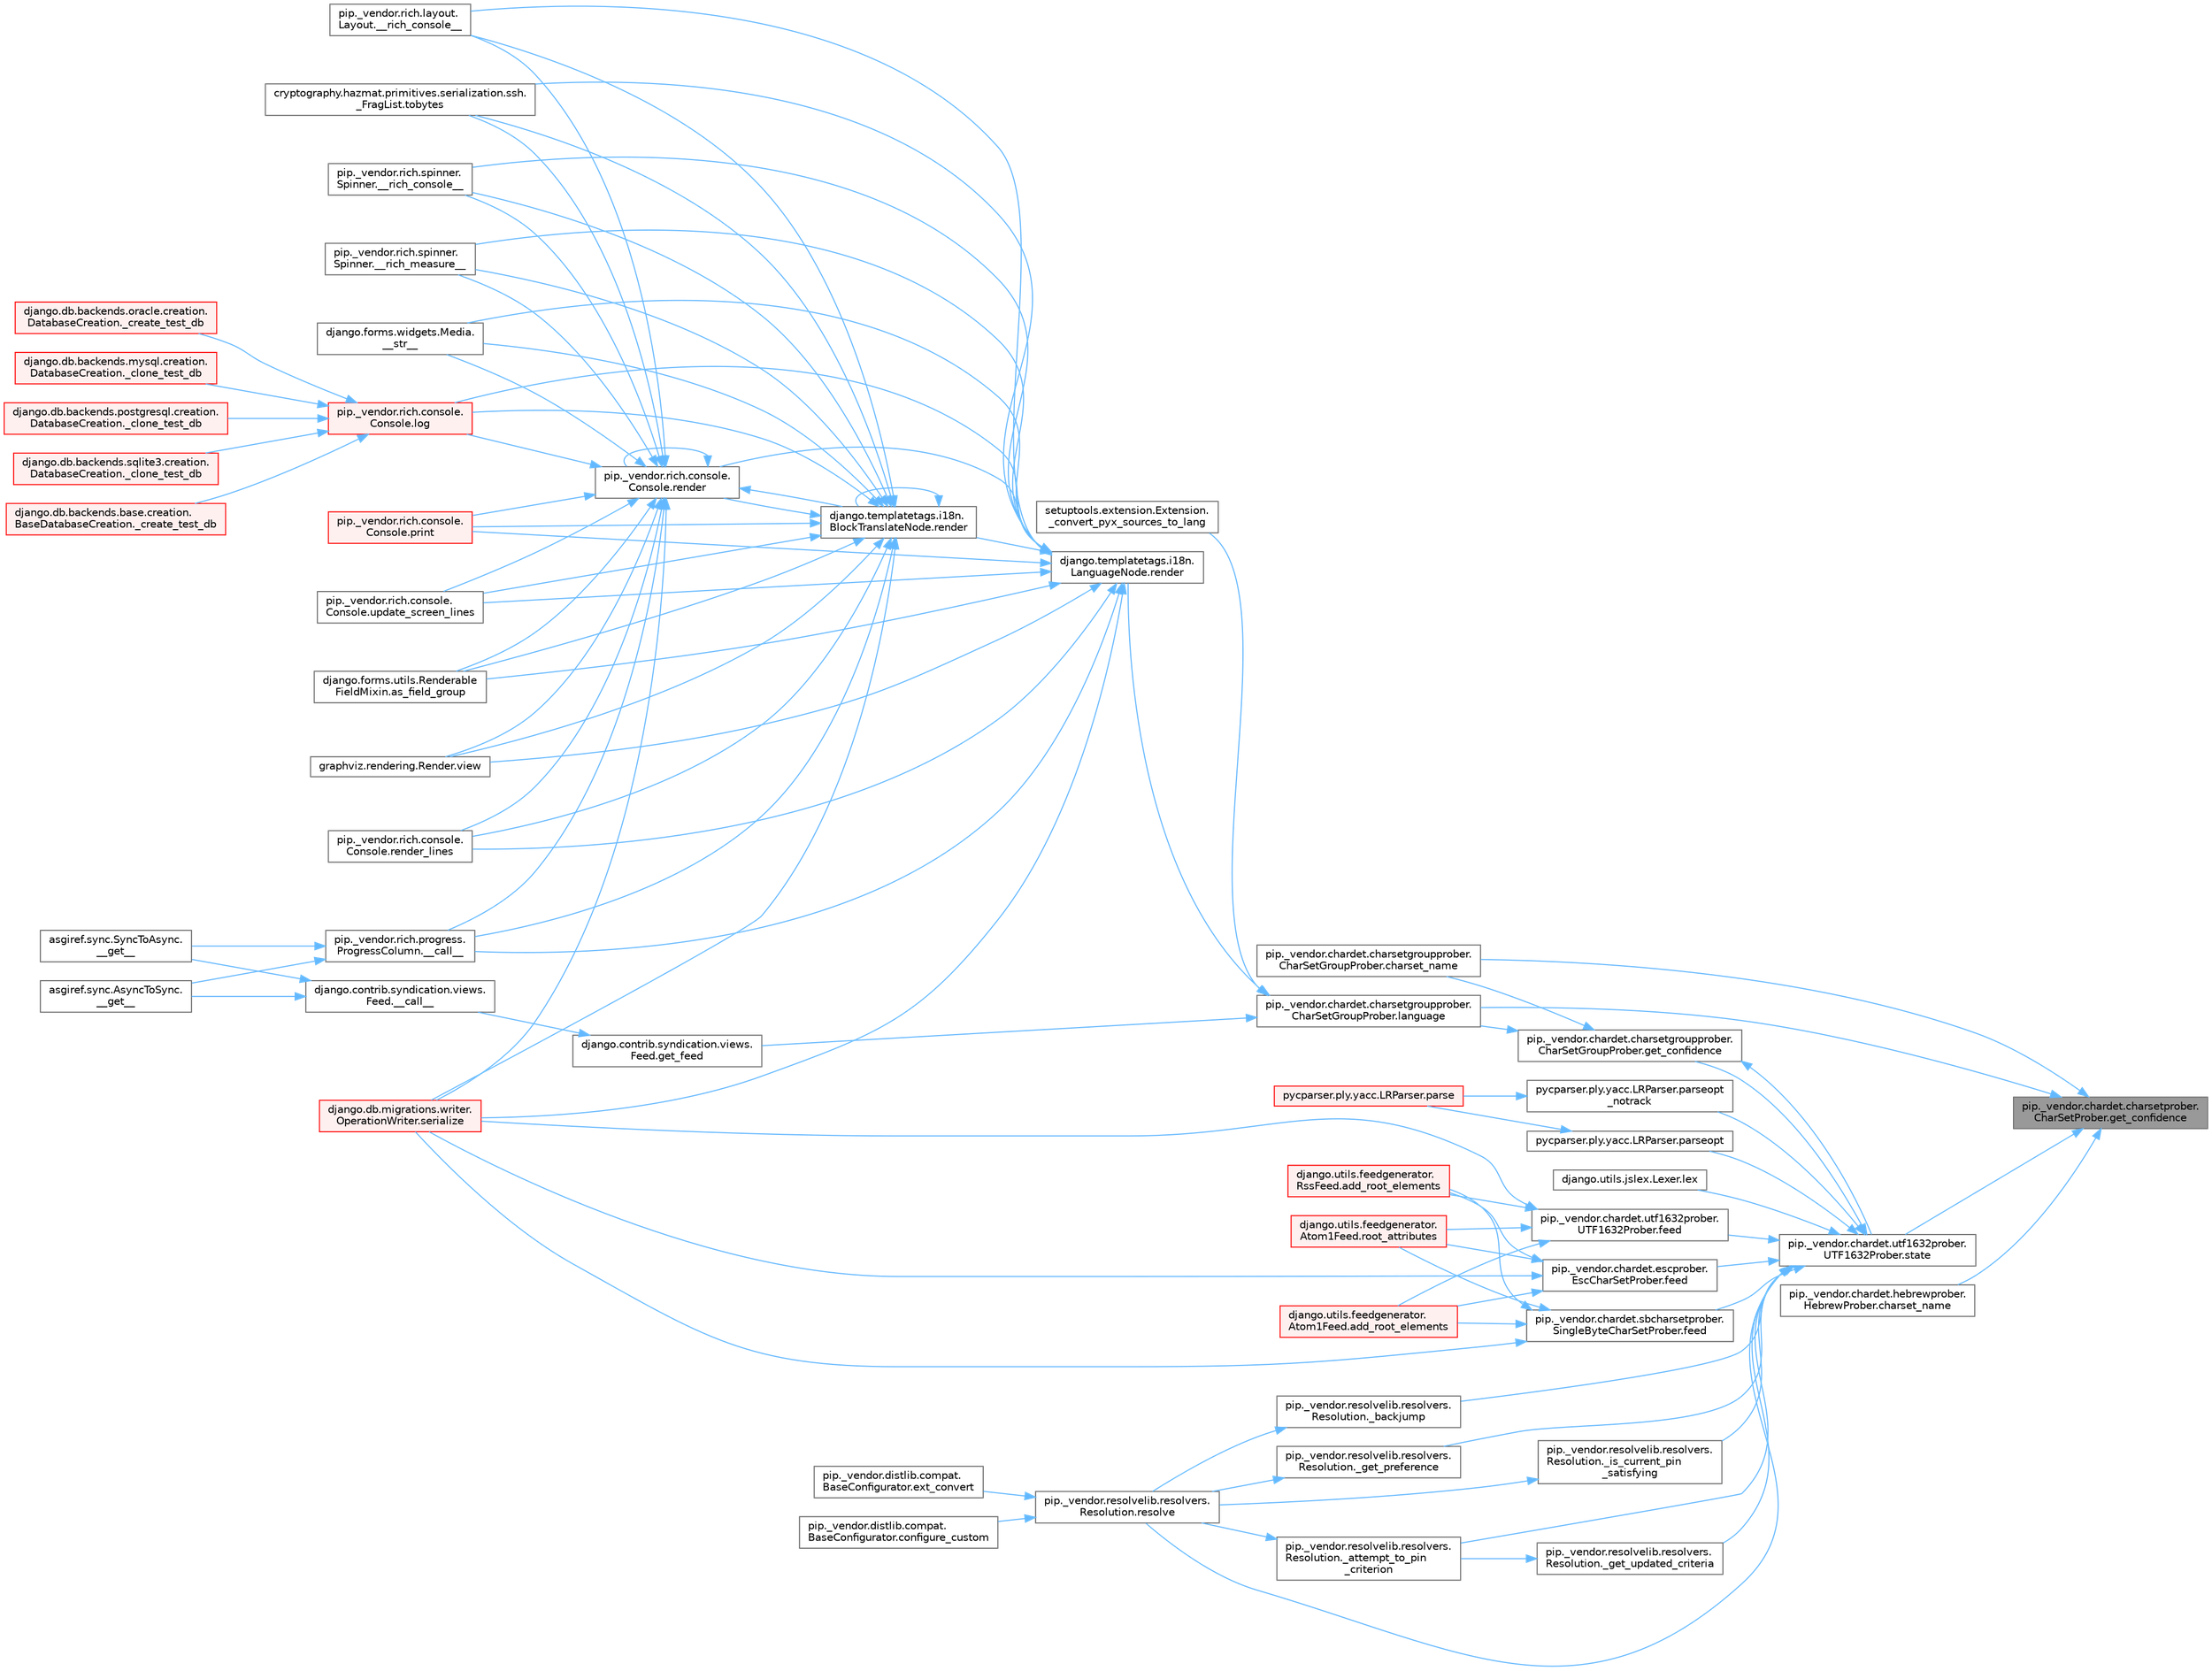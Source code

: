digraph "pip._vendor.chardet.charsetprober.CharSetProber.get_confidence"
{
 // LATEX_PDF_SIZE
  bgcolor="transparent";
  edge [fontname=Helvetica,fontsize=10,labelfontname=Helvetica,labelfontsize=10];
  node [fontname=Helvetica,fontsize=10,shape=box,height=0.2,width=0.4];
  rankdir="RL";
  Node1 [id="Node000001",label="pip._vendor.chardet.charsetprober.\lCharSetProber.get_confidence",height=0.2,width=0.4,color="gray40", fillcolor="grey60", style="filled", fontcolor="black",tooltip=" "];
  Node1 -> Node2 [id="edge1_Node000001_Node000002",dir="back",color="steelblue1",style="solid",tooltip=" "];
  Node2 [id="Node000002",label="pip._vendor.chardet.charsetgroupprober.\lCharSetGroupProber.charset_name",height=0.2,width=0.4,color="grey40", fillcolor="white", style="filled",URL="$classpip_1_1__vendor_1_1chardet_1_1charsetgroupprober_1_1_char_set_group_prober.html#a72f1a7ffc65aedd4c2fb9c1eb05249cf",tooltip=" "];
  Node1 -> Node3 [id="edge2_Node000001_Node000003",dir="back",color="steelblue1",style="solid",tooltip=" "];
  Node3 [id="Node000003",label="pip._vendor.chardet.hebrewprober.\lHebrewProber.charset_name",height=0.2,width=0.4,color="grey40", fillcolor="white", style="filled",URL="$classpip_1_1__vendor_1_1chardet_1_1hebrewprober_1_1_hebrew_prober.html#ab806b34333d18173da5e10781cfe9c3c",tooltip=" "];
  Node1 -> Node4 [id="edge3_Node000001_Node000004",dir="back",color="steelblue1",style="solid",tooltip=" "];
  Node4 [id="Node000004",label="pip._vendor.chardet.charsetgroupprober.\lCharSetGroupProber.language",height=0.2,width=0.4,color="grey40", fillcolor="white", style="filled",URL="$classpip_1_1__vendor_1_1chardet_1_1charsetgroupprober_1_1_char_set_group_prober.html#a4eed2755176d79c1d176c7500400f899",tooltip=" "];
  Node4 -> Node5 [id="edge4_Node000004_Node000005",dir="back",color="steelblue1",style="solid",tooltip=" "];
  Node5 [id="Node000005",label="setuptools.extension.Extension.\l_convert_pyx_sources_to_lang",height=0.2,width=0.4,color="grey40", fillcolor="white", style="filled",URL="$classsetuptools_1_1extension_1_1_extension.html#aaf601d7106ef472a4913e4bacd039c2a",tooltip=" "];
  Node4 -> Node6 [id="edge5_Node000004_Node000006",dir="back",color="steelblue1",style="solid",tooltip=" "];
  Node6 [id="Node000006",label="django.contrib.syndication.views.\lFeed.get_feed",height=0.2,width=0.4,color="grey40", fillcolor="white", style="filled",URL="$classdjango_1_1contrib_1_1syndication_1_1views_1_1_feed.html#a22e9036857876e13966fd7f846ae909d",tooltip=" "];
  Node6 -> Node7 [id="edge6_Node000006_Node000007",dir="back",color="steelblue1",style="solid",tooltip=" "];
  Node7 [id="Node000007",label="django.contrib.syndication.views.\lFeed.__call__",height=0.2,width=0.4,color="grey40", fillcolor="white", style="filled",URL="$classdjango_1_1contrib_1_1syndication_1_1views_1_1_feed.html#ac7a9680a1b709d8eb37ae3c6ce000220",tooltip=" "];
  Node7 -> Node8 [id="edge7_Node000007_Node000008",dir="back",color="steelblue1",style="solid",tooltip=" "];
  Node8 [id="Node000008",label="asgiref.sync.AsyncToSync.\l__get__",height=0.2,width=0.4,color="grey40", fillcolor="white", style="filled",URL="$classasgiref_1_1sync_1_1_async_to_sync.html#a23e9ef7a73da98dad9e3f4e65846969b",tooltip=" "];
  Node7 -> Node9 [id="edge8_Node000007_Node000009",dir="back",color="steelblue1",style="solid",tooltip=" "];
  Node9 [id="Node000009",label="asgiref.sync.SyncToAsync.\l__get__",height=0.2,width=0.4,color="grey40", fillcolor="white", style="filled",URL="$classasgiref_1_1sync_1_1_sync_to_async.html#aebdfbe3f01079a529fd2f39810597381",tooltip=" "];
  Node4 -> Node10 [id="edge9_Node000004_Node000010",dir="back",color="steelblue1",style="solid",tooltip=" "];
  Node10 [id="Node000010",label="django.templatetags.i18n.\lLanguageNode.render",height=0.2,width=0.4,color="grey40", fillcolor="white", style="filled",URL="$classdjango_1_1templatetags_1_1i18n_1_1_language_node.html#a2c88f345e9d8623bafaa4eb5efdefa84",tooltip=" "];
  Node10 -> Node11 [id="edge10_Node000010_Node000011",dir="back",color="steelblue1",style="solid",tooltip=" "];
  Node11 [id="Node000011",label="pip._vendor.rich.progress.\lProgressColumn.__call__",height=0.2,width=0.4,color="grey40", fillcolor="white", style="filled",URL="$classpip_1_1__vendor_1_1rich_1_1progress_1_1_progress_column.html#ae0c399be74222f949edb0fa5324cf6ea",tooltip=" "];
  Node11 -> Node8 [id="edge11_Node000011_Node000008",dir="back",color="steelblue1",style="solid",tooltip=" "];
  Node11 -> Node9 [id="edge12_Node000011_Node000009",dir="back",color="steelblue1",style="solid",tooltip=" "];
  Node10 -> Node12 [id="edge13_Node000010_Node000012",dir="back",color="steelblue1",style="solid",tooltip=" "];
  Node12 [id="Node000012",label="pip._vendor.rich.layout.\lLayout.__rich_console__",height=0.2,width=0.4,color="grey40", fillcolor="white", style="filled",URL="$classpip_1_1__vendor_1_1rich_1_1layout_1_1_layout.html#ac39cb3d17d2b0324ee1b0dada41a3ebd",tooltip=" "];
  Node10 -> Node13 [id="edge14_Node000010_Node000013",dir="back",color="steelblue1",style="solid",tooltip=" "];
  Node13 [id="Node000013",label="pip._vendor.rich.spinner.\lSpinner.__rich_console__",height=0.2,width=0.4,color="grey40", fillcolor="white", style="filled",URL="$classpip_1_1__vendor_1_1rich_1_1spinner_1_1_spinner.html#a6883d8dced19ac48d4dfc74f776357fd",tooltip=" "];
  Node10 -> Node14 [id="edge15_Node000010_Node000014",dir="back",color="steelblue1",style="solid",tooltip=" "];
  Node14 [id="Node000014",label="pip._vendor.rich.spinner.\lSpinner.__rich_measure__",height=0.2,width=0.4,color="grey40", fillcolor="white", style="filled",URL="$classpip_1_1__vendor_1_1rich_1_1spinner_1_1_spinner.html#a89745682c823c44a31bae8e8d07869f5",tooltip=" "];
  Node10 -> Node15 [id="edge16_Node000010_Node000015",dir="back",color="steelblue1",style="solid",tooltip=" "];
  Node15 [id="Node000015",label="django.forms.widgets.Media.\l__str__",height=0.2,width=0.4,color="grey40", fillcolor="white", style="filled",URL="$classdjango_1_1forms_1_1widgets_1_1_media.html#ae1651710548a7d9f14f036d035012d21",tooltip=" "];
  Node10 -> Node16 [id="edge17_Node000010_Node000016",dir="back",color="steelblue1",style="solid",tooltip=" "];
  Node16 [id="Node000016",label="django.forms.utils.Renderable\lFieldMixin.as_field_group",height=0.2,width=0.4,color="grey40", fillcolor="white", style="filled",URL="$classdjango_1_1forms_1_1utils_1_1_renderable_field_mixin.html#a1e9a1b4f790ea694431554267fd5d74c",tooltip=" "];
  Node10 -> Node17 [id="edge18_Node000010_Node000017",dir="back",color="steelblue1",style="solid",tooltip=" "];
  Node17 [id="Node000017",label="pip._vendor.rich.console.\lConsole.log",height=0.2,width=0.4,color="red", fillcolor="#FFF0F0", style="filled",URL="$classpip_1_1__vendor_1_1rich_1_1console_1_1_console.html#af9c77e39f9413fc2b134c60cfa23b0f1",tooltip=" "];
  Node17 -> Node18 [id="edge19_Node000017_Node000018",dir="back",color="steelblue1",style="solid",tooltip=" "];
  Node18 [id="Node000018",label="django.db.backends.mysql.creation.\lDatabaseCreation._clone_test_db",height=0.2,width=0.4,color="red", fillcolor="#FFF0F0", style="filled",URL="$classdjango_1_1db_1_1backends_1_1mysql_1_1creation_1_1_database_creation.html#ab4d99b6a9b6a81141d0fba9440d91619",tooltip=" "];
  Node17 -> Node20 [id="edge20_Node000017_Node000020",dir="back",color="steelblue1",style="solid",tooltip=" "];
  Node20 [id="Node000020",label="django.db.backends.postgresql.creation.\lDatabaseCreation._clone_test_db",height=0.2,width=0.4,color="red", fillcolor="#FFF0F0", style="filled",URL="$classdjango_1_1db_1_1backends_1_1postgresql_1_1creation_1_1_database_creation.html#ab57e8a2ba94a8a4888fd435036b4c322",tooltip=" "];
  Node17 -> Node21 [id="edge21_Node000017_Node000021",dir="back",color="steelblue1",style="solid",tooltip=" "];
  Node21 [id="Node000021",label="django.db.backends.sqlite3.creation.\lDatabaseCreation._clone_test_db",height=0.2,width=0.4,color="red", fillcolor="#FFF0F0", style="filled",URL="$classdjango_1_1db_1_1backends_1_1sqlite3_1_1creation_1_1_database_creation.html#a43a28bd11187e2b0677fd0be7643387b",tooltip=" "];
  Node17 -> Node22 [id="edge22_Node000017_Node000022",dir="back",color="steelblue1",style="solid",tooltip=" "];
  Node22 [id="Node000022",label="django.db.backends.base.creation.\lBaseDatabaseCreation._create_test_db",height=0.2,width=0.4,color="red", fillcolor="#FFF0F0", style="filled",URL="$classdjango_1_1db_1_1backends_1_1base_1_1creation_1_1_base_database_creation.html#a3782aff49b95503af2f0e518a10dc22d",tooltip=" "];
  Node17 -> Node24 [id="edge23_Node000017_Node000024",dir="back",color="steelblue1",style="solid",tooltip=" "];
  Node24 [id="Node000024",label="django.db.backends.oracle.creation.\lDatabaseCreation._create_test_db",height=0.2,width=0.4,color="red", fillcolor="#FFF0F0", style="filled",URL="$classdjango_1_1db_1_1backends_1_1oracle_1_1creation_1_1_database_creation.html#aea03f2099a0f6691226755c6b60c133f",tooltip=" "];
  Node10 -> Node438 [id="edge24_Node000010_Node000438",dir="back",color="steelblue1",style="solid",tooltip=" "];
  Node438 [id="Node000438",label="pip._vendor.rich.console.\lConsole.print",height=0.2,width=0.4,color="red", fillcolor="#FFF0F0", style="filled",URL="$classpip_1_1__vendor_1_1rich_1_1console_1_1_console.html#af954370cdbb49236b597f2c11064549d",tooltip=" "];
  Node10 -> Node520 [id="edge25_Node000010_Node000520",dir="back",color="steelblue1",style="solid",tooltip=" "];
  Node520 [id="Node000520",label="django.templatetags.i18n.\lBlockTranslateNode.render",height=0.2,width=0.4,color="grey40", fillcolor="white", style="filled",URL="$classdjango_1_1templatetags_1_1i18n_1_1_block_translate_node.html#aaf05bebfd02c1c4b676387ada0357832",tooltip=" "];
  Node520 -> Node11 [id="edge26_Node000520_Node000011",dir="back",color="steelblue1",style="solid",tooltip=" "];
  Node520 -> Node12 [id="edge27_Node000520_Node000012",dir="back",color="steelblue1",style="solid",tooltip=" "];
  Node520 -> Node13 [id="edge28_Node000520_Node000013",dir="back",color="steelblue1",style="solid",tooltip=" "];
  Node520 -> Node14 [id="edge29_Node000520_Node000014",dir="back",color="steelblue1",style="solid",tooltip=" "];
  Node520 -> Node15 [id="edge30_Node000520_Node000015",dir="back",color="steelblue1",style="solid",tooltip=" "];
  Node520 -> Node16 [id="edge31_Node000520_Node000016",dir="back",color="steelblue1",style="solid",tooltip=" "];
  Node520 -> Node17 [id="edge32_Node000520_Node000017",dir="back",color="steelblue1",style="solid",tooltip=" "];
  Node520 -> Node438 [id="edge33_Node000520_Node000438",dir="back",color="steelblue1",style="solid",tooltip=" "];
  Node520 -> Node520 [id="edge34_Node000520_Node000520",dir="back",color="steelblue1",style="solid",tooltip=" "];
  Node520 -> Node521 [id="edge35_Node000520_Node000521",dir="back",color="steelblue1",style="solid",tooltip=" "];
  Node521 [id="Node000521",label="pip._vendor.rich.console.\lConsole.render",height=0.2,width=0.4,color="grey40", fillcolor="white", style="filled",URL="$classpip_1_1__vendor_1_1rich_1_1console_1_1_console.html#a9551b8254c573105adde80622393a938",tooltip=" "];
  Node521 -> Node11 [id="edge36_Node000521_Node000011",dir="back",color="steelblue1",style="solid",tooltip=" "];
  Node521 -> Node12 [id="edge37_Node000521_Node000012",dir="back",color="steelblue1",style="solid",tooltip=" "];
  Node521 -> Node13 [id="edge38_Node000521_Node000013",dir="back",color="steelblue1",style="solid",tooltip=" "];
  Node521 -> Node14 [id="edge39_Node000521_Node000014",dir="back",color="steelblue1",style="solid",tooltip=" "];
  Node521 -> Node15 [id="edge40_Node000521_Node000015",dir="back",color="steelblue1",style="solid",tooltip=" "];
  Node521 -> Node16 [id="edge41_Node000521_Node000016",dir="back",color="steelblue1",style="solid",tooltip=" "];
  Node521 -> Node17 [id="edge42_Node000521_Node000017",dir="back",color="steelblue1",style="solid",tooltip=" "];
  Node521 -> Node438 [id="edge43_Node000521_Node000438",dir="back",color="steelblue1",style="solid",tooltip=" "];
  Node521 -> Node520 [id="edge44_Node000521_Node000520",dir="back",color="steelblue1",style="solid",tooltip=" "];
  Node521 -> Node521 [id="edge45_Node000521_Node000521",dir="back",color="steelblue1",style="solid",tooltip=" "];
  Node521 -> Node522 [id="edge46_Node000521_Node000522",dir="back",color="steelblue1",style="solid",tooltip=" "];
  Node522 [id="Node000522",label="pip._vendor.rich.console.\lConsole.render_lines",height=0.2,width=0.4,color="grey40", fillcolor="white", style="filled",URL="$classpip_1_1__vendor_1_1rich_1_1console_1_1_console.html#a5818808a49db20c5bee6986425f96f14",tooltip=" "];
  Node521 -> Node523 [id="edge47_Node000521_Node000523",dir="back",color="steelblue1",style="solid",tooltip=" "];
  Node523 [id="Node000523",label="django.db.migrations.writer.\lOperationWriter.serialize",height=0.2,width=0.4,color="red", fillcolor="#FFF0F0", style="filled",URL="$classdjango_1_1db_1_1migrations_1_1writer_1_1_operation_writer.html#a866e8d13e1c54a35d74e9a6b0383b2f8",tooltip=" "];
  Node521 -> Node595 [id="edge48_Node000521_Node000595",dir="back",color="steelblue1",style="solid",tooltip=" "];
  Node595 [id="Node000595",label="cryptography.hazmat.primitives.serialization.ssh.\l_FragList.tobytes",height=0.2,width=0.4,color="grey40", fillcolor="white", style="filled",URL="$classcryptography_1_1hazmat_1_1primitives_1_1serialization_1_1ssh_1_1___frag_list.html#a195dd4e7c741624829a13af53fa3de38",tooltip=" "];
  Node521 -> Node596 [id="edge49_Node000521_Node000596",dir="back",color="steelblue1",style="solid",tooltip=" "];
  Node596 [id="Node000596",label="pip._vendor.rich.console.\lConsole.update_screen_lines",height=0.2,width=0.4,color="grey40", fillcolor="white", style="filled",URL="$classpip_1_1__vendor_1_1rich_1_1console_1_1_console.html#a21cfe5af86ec7533f23d45fe2969817e",tooltip=" "];
  Node521 -> Node597 [id="edge50_Node000521_Node000597",dir="back",color="steelblue1",style="solid",tooltip=" "];
  Node597 [id="Node000597",label="graphviz.rendering.Render.view",height=0.2,width=0.4,color="grey40", fillcolor="white", style="filled",URL="$classgraphviz_1_1rendering_1_1_render.html#a53169c422996b9a7e92b5580c13914e2",tooltip=" "];
  Node520 -> Node522 [id="edge51_Node000520_Node000522",dir="back",color="steelblue1",style="solid",tooltip=" "];
  Node520 -> Node523 [id="edge52_Node000520_Node000523",dir="back",color="steelblue1",style="solid",tooltip=" "];
  Node520 -> Node595 [id="edge53_Node000520_Node000595",dir="back",color="steelblue1",style="solid",tooltip=" "];
  Node520 -> Node596 [id="edge54_Node000520_Node000596",dir="back",color="steelblue1",style="solid",tooltip=" "];
  Node520 -> Node597 [id="edge55_Node000520_Node000597",dir="back",color="steelblue1",style="solid",tooltip=" "];
  Node10 -> Node521 [id="edge56_Node000010_Node000521",dir="back",color="steelblue1",style="solid",tooltip=" "];
  Node10 -> Node522 [id="edge57_Node000010_Node000522",dir="back",color="steelblue1",style="solid",tooltip=" "];
  Node10 -> Node523 [id="edge58_Node000010_Node000523",dir="back",color="steelblue1",style="solid",tooltip=" "];
  Node10 -> Node595 [id="edge59_Node000010_Node000595",dir="back",color="steelblue1",style="solid",tooltip=" "];
  Node10 -> Node596 [id="edge60_Node000010_Node000596",dir="back",color="steelblue1",style="solid",tooltip=" "];
  Node10 -> Node597 [id="edge61_Node000010_Node000597",dir="back",color="steelblue1",style="solid",tooltip=" "];
  Node1 -> Node3184 [id="edge62_Node000001_Node003184",dir="back",color="steelblue1",style="solid",tooltip=" "];
  Node3184 [id="Node003184",label="pip._vendor.chardet.utf1632prober.\lUTF1632Prober.state",height=0.2,width=0.4,color="grey40", fillcolor="white", style="filled",URL="$classpip_1_1__vendor_1_1chardet_1_1utf1632prober_1_1_u_t_f1632_prober.html#a33fbc3b38525fe5a4e994e25118a46db",tooltip=" "];
  Node3184 -> Node3185 [id="edge63_Node003184_Node003185",dir="back",color="steelblue1",style="solid",tooltip=" "];
  Node3185 [id="Node003185",label="pip._vendor.resolvelib.resolvers.\lResolution._attempt_to_pin\l_criterion",height=0.2,width=0.4,color="grey40", fillcolor="white", style="filled",URL="$classpip_1_1__vendor_1_1resolvelib_1_1resolvers_1_1_resolution.html#a8ede57631fbb093024b2c6190f860578",tooltip=" "];
  Node3185 -> Node3186 [id="edge64_Node003185_Node003186",dir="back",color="steelblue1",style="solid",tooltip=" "];
  Node3186 [id="Node003186",label="pip._vendor.resolvelib.resolvers.\lResolution.resolve",height=0.2,width=0.4,color="grey40", fillcolor="white", style="filled",URL="$classpip_1_1__vendor_1_1resolvelib_1_1resolvers_1_1_resolution.html#abf24a4f0e5020afae4ac2ee6d280807a",tooltip=" "];
  Node3186 -> Node3083 [id="edge65_Node003186_Node003083",dir="back",color="steelblue1",style="solid",tooltip=" "];
  Node3083 [id="Node003083",label="pip._vendor.distlib.compat.\lBaseConfigurator.configure_custom",height=0.2,width=0.4,color="grey40", fillcolor="white", style="filled",URL="$classpip_1_1__vendor_1_1distlib_1_1compat_1_1_base_configurator.html#af4feb3037e756b7064576de15a803f21",tooltip=" "];
  Node3186 -> Node3084 [id="edge66_Node003186_Node003084",dir="back",color="steelblue1",style="solid",tooltip=" "];
  Node3084 [id="Node003084",label="pip._vendor.distlib.compat.\lBaseConfigurator.ext_convert",height=0.2,width=0.4,color="grey40", fillcolor="white", style="filled",URL="$classpip_1_1__vendor_1_1distlib_1_1compat_1_1_base_configurator.html#ad2396c99e842d8f5f96207d76d9491cd",tooltip=" "];
  Node3184 -> Node3187 [id="edge67_Node003184_Node003187",dir="back",color="steelblue1",style="solid",tooltip=" "];
  Node3187 [id="Node003187",label="pip._vendor.resolvelib.resolvers.\lResolution._backjump",height=0.2,width=0.4,color="grey40", fillcolor="white", style="filled",URL="$classpip_1_1__vendor_1_1resolvelib_1_1resolvers_1_1_resolution.html#a7fe87674694eeb17cb30dd36ebadda42",tooltip=" "];
  Node3187 -> Node3186 [id="edge68_Node003187_Node003186",dir="back",color="steelblue1",style="solid",tooltip=" "];
  Node3184 -> Node3188 [id="edge69_Node003184_Node003188",dir="back",color="steelblue1",style="solid",tooltip=" "];
  Node3188 [id="Node003188",label="pip._vendor.resolvelib.resolvers.\lResolution._get_preference",height=0.2,width=0.4,color="grey40", fillcolor="white", style="filled",URL="$classpip_1_1__vendor_1_1resolvelib_1_1resolvers_1_1_resolution.html#a7c329ea763f619d3698aea05c1489e89",tooltip=" "];
  Node3188 -> Node3186 [id="edge70_Node003188_Node003186",dir="back",color="steelblue1",style="solid",tooltip=" "];
  Node3184 -> Node3189 [id="edge71_Node003184_Node003189",dir="back",color="steelblue1",style="solid",tooltip=" "];
  Node3189 [id="Node003189",label="pip._vendor.resolvelib.resolvers.\lResolution._get_updated_criteria",height=0.2,width=0.4,color="grey40", fillcolor="white", style="filled",URL="$classpip_1_1__vendor_1_1resolvelib_1_1resolvers_1_1_resolution.html#a64151ae2f0f597da69ce99c3528ebff8",tooltip=" "];
  Node3189 -> Node3185 [id="edge72_Node003189_Node003185",dir="back",color="steelblue1",style="solid",tooltip=" "];
  Node3184 -> Node3190 [id="edge73_Node003184_Node003190",dir="back",color="steelblue1",style="solid",tooltip=" "];
  Node3190 [id="Node003190",label="pip._vendor.resolvelib.resolvers.\lResolution._is_current_pin\l_satisfying",height=0.2,width=0.4,color="grey40", fillcolor="white", style="filled",URL="$classpip_1_1__vendor_1_1resolvelib_1_1resolvers_1_1_resolution.html#abc71e9edd52232d2f55e4b2b2f134618",tooltip=" "];
  Node3190 -> Node3186 [id="edge74_Node003190_Node003186",dir="back",color="steelblue1",style="solid",tooltip=" "];
  Node3184 -> Node3191 [id="edge75_Node003184_Node003191",dir="back",color="steelblue1",style="solid",tooltip=" "];
  Node3191 [id="Node003191",label="pip._vendor.chardet.escprober.\lEscCharSetProber.feed",height=0.2,width=0.4,color="grey40", fillcolor="white", style="filled",URL="$classpip_1_1__vendor_1_1chardet_1_1escprober_1_1_esc_char_set_prober.html#ad4c988e1f9e0cfe2cae4ebdc50ebe61c",tooltip=" "];
  Node3191 -> Node216 [id="edge76_Node003191_Node000216",dir="back",color="steelblue1",style="solid",tooltip=" "];
  Node216 [id="Node000216",label="django.utils.feedgenerator.\lAtom1Feed.add_root_elements",height=0.2,width=0.4,color="red", fillcolor="#FFF0F0", style="filled",URL="$classdjango_1_1utils_1_1feedgenerator_1_1_atom1_feed.html#a3f861beae65b2c1d07d6192175be850e",tooltip=" "];
  Node3191 -> Node1746 [id="edge77_Node003191_Node001746",dir="back",color="steelblue1",style="solid",tooltip=" "];
  Node1746 [id="Node001746",label="django.utils.feedgenerator.\lRssFeed.add_root_elements",height=0.2,width=0.4,color="red", fillcolor="#FFF0F0", style="filled",URL="$classdjango_1_1utils_1_1feedgenerator_1_1_rss_feed.html#afe28a1e8efc5fc065f74b4277a43663e",tooltip=" "];
  Node3191 -> Node1748 [id="edge78_Node003191_Node001748",dir="back",color="steelblue1",style="solid",tooltip=" "];
  Node1748 [id="Node001748",label="django.utils.feedgenerator.\lAtom1Feed.root_attributes",height=0.2,width=0.4,color="red", fillcolor="#FFF0F0", style="filled",URL="$classdjango_1_1utils_1_1feedgenerator_1_1_atom1_feed.html#a8ea06279a106db871795893125306409",tooltip=" "];
  Node3191 -> Node523 [id="edge79_Node003191_Node000523",dir="back",color="steelblue1",style="solid",tooltip=" "];
  Node3184 -> Node3192 [id="edge80_Node003184_Node003192",dir="back",color="steelblue1",style="solid",tooltip=" "];
  Node3192 [id="Node003192",label="pip._vendor.chardet.sbcharsetprober.\lSingleByteCharSetProber.feed",height=0.2,width=0.4,color="grey40", fillcolor="white", style="filled",URL="$classpip_1_1__vendor_1_1chardet_1_1sbcharsetprober_1_1_single_byte_char_set_prober.html#ab6d2e8e37d450e7ce0dda8dadfec2b57",tooltip=" "];
  Node3192 -> Node216 [id="edge81_Node003192_Node000216",dir="back",color="steelblue1",style="solid",tooltip=" "];
  Node3192 -> Node1746 [id="edge82_Node003192_Node001746",dir="back",color="steelblue1",style="solid",tooltip=" "];
  Node3192 -> Node1748 [id="edge83_Node003192_Node001748",dir="back",color="steelblue1",style="solid",tooltip=" "];
  Node3192 -> Node523 [id="edge84_Node003192_Node000523",dir="back",color="steelblue1",style="solid",tooltip=" "];
  Node3184 -> Node3193 [id="edge85_Node003184_Node003193",dir="back",color="steelblue1",style="solid",tooltip=" "];
  Node3193 [id="Node003193",label="pip._vendor.chardet.utf1632prober.\lUTF1632Prober.feed",height=0.2,width=0.4,color="grey40", fillcolor="white", style="filled",URL="$classpip_1_1__vendor_1_1chardet_1_1utf1632prober_1_1_u_t_f1632_prober.html#a16a8bea3b9608f94237b49f2f0cd4b74",tooltip=" "];
  Node3193 -> Node216 [id="edge86_Node003193_Node000216",dir="back",color="steelblue1",style="solid",tooltip=" "];
  Node3193 -> Node1746 [id="edge87_Node003193_Node001746",dir="back",color="steelblue1",style="solid",tooltip=" "];
  Node3193 -> Node1748 [id="edge88_Node003193_Node001748",dir="back",color="steelblue1",style="solid",tooltip=" "];
  Node3193 -> Node523 [id="edge89_Node003193_Node000523",dir="back",color="steelblue1",style="solid",tooltip=" "];
  Node3184 -> Node3194 [id="edge90_Node003184_Node003194",dir="back",color="steelblue1",style="solid",tooltip=" "];
  Node3194 [id="Node003194",label="pip._vendor.chardet.charsetgroupprober.\lCharSetGroupProber.get_confidence",height=0.2,width=0.4,color="grey40", fillcolor="white", style="filled",URL="$classpip_1_1__vendor_1_1chardet_1_1charsetgroupprober_1_1_char_set_group_prober.html#a45c3877c8cf8576a1198d250f91c33f9",tooltip=" "];
  Node3194 -> Node2 [id="edge91_Node003194_Node000002",dir="back",color="steelblue1",style="solid",tooltip=" "];
  Node3194 -> Node4 [id="edge92_Node003194_Node000004",dir="back",color="steelblue1",style="solid",tooltip=" "];
  Node3194 -> Node3184 [id="edge93_Node003194_Node003184",dir="back",color="steelblue1",style="solid",tooltip=" "];
  Node3184 -> Node3195 [id="edge94_Node003184_Node003195",dir="back",color="steelblue1",style="solid",tooltip=" "];
  Node3195 [id="Node003195",label="django.utils.jslex.Lexer.lex",height=0.2,width=0.4,color="grey40", fillcolor="white", style="filled",URL="$classdjango_1_1utils_1_1jslex_1_1_lexer.html#ac1ea9cc06e8fb7d8aa61579b343d5689",tooltip=" "];
  Node3184 -> Node3196 [id="edge95_Node003184_Node003196",dir="back",color="steelblue1",style="solid",tooltip=" "];
  Node3196 [id="Node003196",label="pycparser.ply.yacc.LRParser.parseopt",height=0.2,width=0.4,color="grey40", fillcolor="white", style="filled",URL="$classpycparser_1_1ply_1_1yacc_1_1_l_r_parser.html#a5f0e8a66265f6c3fb3de2be9372c558c",tooltip=" "];
  Node3196 -> Node3197 [id="edge96_Node003196_Node003197",dir="back",color="steelblue1",style="solid",tooltip=" "];
  Node3197 [id="Node003197",label="pycparser.ply.yacc.LRParser.parse",height=0.2,width=0.4,color="red", fillcolor="#FFF0F0", style="filled",URL="$classpycparser_1_1ply_1_1yacc_1_1_l_r_parser.html#a8e0ed5150402ae8a52ff2ed0f6c46486",tooltip=" "];
  Node3184 -> Node3198 [id="edge97_Node003184_Node003198",dir="back",color="steelblue1",style="solid",tooltip=" "];
  Node3198 [id="Node003198",label="pycparser.ply.yacc.LRParser.parseopt\l_notrack",height=0.2,width=0.4,color="grey40", fillcolor="white", style="filled",URL="$classpycparser_1_1ply_1_1yacc_1_1_l_r_parser.html#a67455ac593f9df2cff0efb9ac014e291",tooltip=" "];
  Node3198 -> Node3197 [id="edge98_Node003198_Node003197",dir="back",color="steelblue1",style="solid",tooltip=" "];
  Node3184 -> Node3186 [id="edge99_Node003184_Node003186",dir="back",color="steelblue1",style="solid",tooltip=" "];
}
